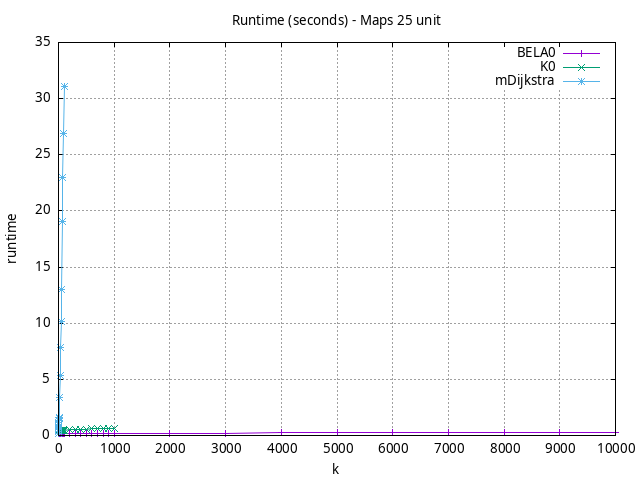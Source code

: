 #!/usr/bin/gnuplot
# -*- coding: utf-8 -*-
#
# results/maps/unit/25/random512-25.brute-force.unit.runtime.gnuplot
#
# Started on 04/07/2024 18:13:14
# Author: Carlos Linares López
set grid
set xlabel "k"
set ylabel "runtime"

set title "Runtime (seconds) - Maps 25 unit"

set terminal png enhanced font "Ariel,10"
set output 'random512-25.brute-force.unit.runtime.png'

plot "-" title "BELA0"      with linesp, "-" title "K0"      with linesp, "-" title "mDijkstra"      with linesp

	1 0.17656377000000004
	2 0.17560354999999997
	3 0.17554568999999998
	4 0.17609636000000006
	5 0.17665042000000003
	6 0.17832494999999998
	7 0.17748968999999998
	8 0.17855087
	9 0.18045744
	10 0.17665458
	20 0.17742659000000002
	30 0.17765931000000001
	40 0.17955001000000004
	50 0.18018255
	60 0.18059595
	70 0.18083862999999997
	80 0.18153786
	90 0.18262256999999998
	100 0.17865894000000002
	200 0.17986962
	300 0.17984258
	400 0.18152720999999997
	500 0.18444687000000004
	600 0.18545259999999997
	700 0.18639629
	800 0.18762267
	900 0.18835622999999996
	1000 0.18633488
	2000 0.19384543999999998
	3000 0.2151532
	4000 0.22435007
	5000 0.23544989999999996
	6000 0.24574118000000003
	7000 0.2570332
	8000 0.26691164
	9000 0.2782098
	10000 0.28607503
end
	1 0.4679866200000001
	2 0.47023238999999994
	3 0.47217156000000005
	4 0.47467555000000006
	5 0.46981565
	6 0.46917248
	7 0.46922655999999996
	8 0.47344507
	9 0.47208937999999995
	10 0.46815270000000003
	20 0.47463404000000003
	30 0.47878815
	40 0.48086871999999997
	50 0.48066176
	60 0.48415715
	70 0.48664132000000004
	80 0.4849475799999999
	90 0.48910933000000006
	100 0.48718855000000005
	200 0.5082741700000001
	300 0.5396831699999999
	400 0.5629801699999999
	500 0.57760253
	600 0.59325133
	700 0.61041113
	800 0.6244513500000001
	900 0.64093761
	1000 0.65507727
end
	1 0.22029395000000002
	2 0.3771342
	3 0.5292952500000001
	4 0.67811632
	5 0.83299872
	6 0.9891701200000002
	7 1.1582736999999999
	8 1.3268186999999998
	9 1.5062265000000001
	10 1.6026160999999999
	20 3.3944695
	30 5.385545500000002
	40 7.863122499999999
	50 10.177004
	60 12.962698000000003
	70 19.069553999999997
	80 22.939545
	90 26.933413
	100 31.071151
end
